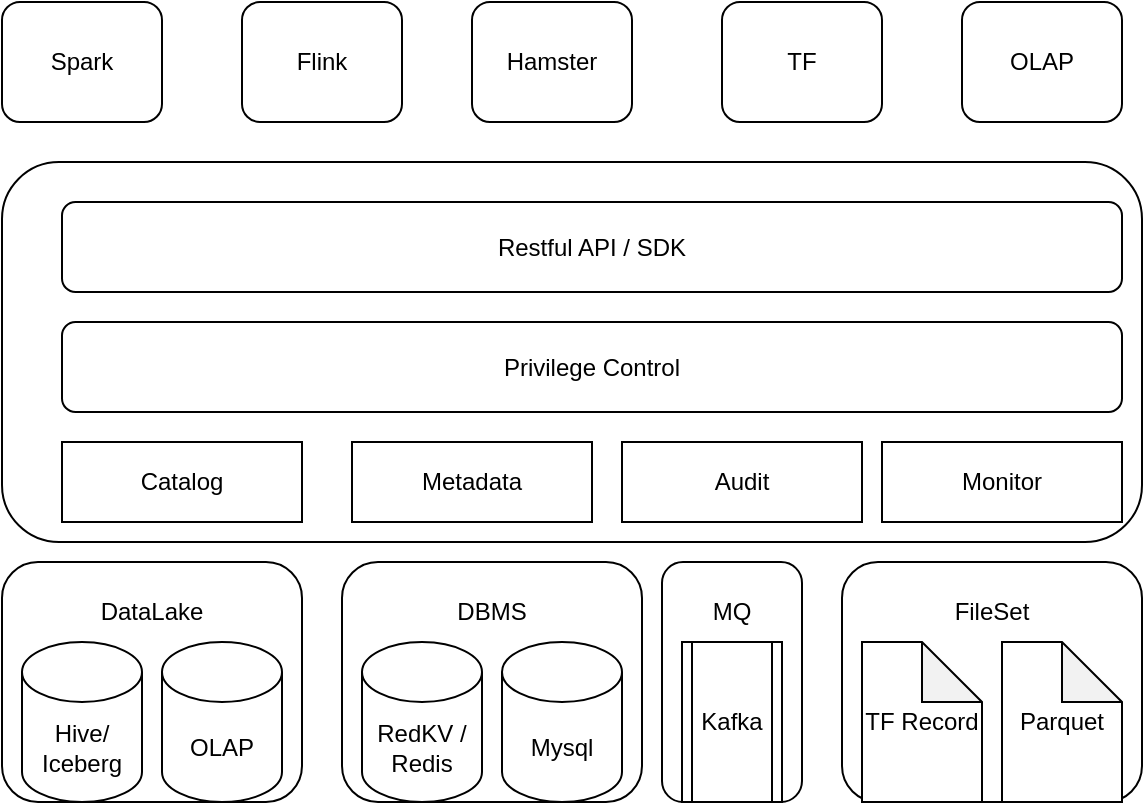 <mxfile version="24.8.6">
  <diagram name="Page-1" id="KQGPQ42ZvFZ5Rqb40fgv">
    <mxGraphModel dx="1434" dy="786" grid="1" gridSize="10" guides="1" tooltips="1" connect="1" arrows="1" fold="1" page="1" pageScale="1" pageWidth="850" pageHeight="1100" math="0" shadow="0">
      <root>
        <mxCell id="0" />
        <mxCell id="1" parent="0" />
        <mxCell id="4h-LIhVPs7dn1zD_FTqH-17" value="" style="rounded=1;whiteSpace=wrap;html=1;" vertex="1" parent="1">
          <mxGeometry x="610" y="460" width="150" height="120" as="geometry" />
        </mxCell>
        <mxCell id="4h-LIhVPs7dn1zD_FTqH-15" value="" style="rounded=1;whiteSpace=wrap;html=1;" vertex="1" parent="1">
          <mxGeometry x="520" y="460" width="70" height="120" as="geometry" />
        </mxCell>
        <mxCell id="4h-LIhVPs7dn1zD_FTqH-13" value="" style="rounded=1;whiteSpace=wrap;html=1;" vertex="1" parent="1">
          <mxGeometry x="360" y="460" width="150" height="120" as="geometry" />
        </mxCell>
        <mxCell id="4h-LIhVPs7dn1zD_FTqH-11" value="" style="rounded=1;whiteSpace=wrap;html=1;" vertex="1" parent="1">
          <mxGeometry x="190" y="460" width="150" height="120" as="geometry" />
        </mxCell>
        <mxCell id="4h-LIhVPs7dn1zD_FTqH-1" value="" style="rounded=1;whiteSpace=wrap;html=1;" vertex="1" parent="1">
          <mxGeometry x="190" y="260" width="570" height="190" as="geometry" />
        </mxCell>
        <mxCell id="4h-LIhVPs7dn1zD_FTqH-2" value="Hive/ Iceberg" style="shape=cylinder3;whiteSpace=wrap;html=1;boundedLbl=1;backgroundOutline=1;size=15;" vertex="1" parent="1">
          <mxGeometry x="200" y="500" width="60" height="80" as="geometry" />
        </mxCell>
        <mxCell id="4h-LIhVPs7dn1zD_FTqH-4" value="RedKV / Redis" style="shape=cylinder3;whiteSpace=wrap;html=1;boundedLbl=1;backgroundOutline=1;size=15;" vertex="1" parent="1">
          <mxGeometry x="370" y="500" width="60" height="80" as="geometry" />
        </mxCell>
        <mxCell id="4h-LIhVPs7dn1zD_FTqH-5" value="Mysql" style="shape=cylinder3;whiteSpace=wrap;html=1;boundedLbl=1;backgroundOutline=1;size=15;" vertex="1" parent="1">
          <mxGeometry x="440" y="500" width="60" height="80" as="geometry" />
        </mxCell>
        <mxCell id="4h-LIhVPs7dn1zD_FTqH-7" value="Kafka" style="shape=process;whiteSpace=wrap;html=1;backgroundOutline=1;" vertex="1" parent="1">
          <mxGeometry x="530" y="500" width="50" height="80" as="geometry" />
        </mxCell>
        <mxCell id="4h-LIhVPs7dn1zD_FTqH-8" value="OLAP" style="shape=cylinder3;whiteSpace=wrap;html=1;boundedLbl=1;backgroundOutline=1;size=15;" vertex="1" parent="1">
          <mxGeometry x="270" y="500" width="60" height="80" as="geometry" />
        </mxCell>
        <mxCell id="4h-LIhVPs7dn1zD_FTqH-9" value="TF Record" style="shape=note;whiteSpace=wrap;html=1;backgroundOutline=1;darkOpacity=0.05;" vertex="1" parent="1">
          <mxGeometry x="620" y="500" width="60" height="80" as="geometry" />
        </mxCell>
        <mxCell id="4h-LIhVPs7dn1zD_FTqH-10" value="Parquet" style="shape=note;whiteSpace=wrap;html=1;backgroundOutline=1;darkOpacity=0.05;" vertex="1" parent="1">
          <mxGeometry x="690" y="500" width="60" height="80" as="geometry" />
        </mxCell>
        <mxCell id="4h-LIhVPs7dn1zD_FTqH-12" value="DataLake" style="text;html=1;align=center;verticalAlign=middle;whiteSpace=wrap;rounded=0;" vertex="1" parent="1">
          <mxGeometry x="235" y="470" width="60" height="30" as="geometry" />
        </mxCell>
        <mxCell id="4h-LIhVPs7dn1zD_FTqH-14" value="DBMS" style="text;html=1;align=center;verticalAlign=middle;whiteSpace=wrap;rounded=0;" vertex="1" parent="1">
          <mxGeometry x="405" y="470" width="60" height="30" as="geometry" />
        </mxCell>
        <mxCell id="4h-LIhVPs7dn1zD_FTqH-16" value="MQ" style="text;html=1;align=center;verticalAlign=middle;whiteSpace=wrap;rounded=0;" vertex="1" parent="1">
          <mxGeometry x="525" y="470" width="60" height="30" as="geometry" />
        </mxCell>
        <mxCell id="4h-LIhVPs7dn1zD_FTqH-18" value="FileSet" style="text;html=1;align=center;verticalAlign=middle;whiteSpace=wrap;rounded=0;" vertex="1" parent="1">
          <mxGeometry x="655" y="470" width="60" height="30" as="geometry" />
        </mxCell>
        <mxCell id="4h-LIhVPs7dn1zD_FTqH-19" value="Catalog" style="rounded=0;whiteSpace=wrap;html=1;" vertex="1" parent="1">
          <mxGeometry x="220" y="400" width="120" height="40" as="geometry" />
        </mxCell>
        <mxCell id="4h-LIhVPs7dn1zD_FTqH-20" value="Metadata" style="rounded=0;whiteSpace=wrap;html=1;" vertex="1" parent="1">
          <mxGeometry x="365" y="400" width="120" height="40" as="geometry" />
        </mxCell>
        <mxCell id="4h-LIhVPs7dn1zD_FTqH-21" value="Audit" style="rounded=0;whiteSpace=wrap;html=1;" vertex="1" parent="1">
          <mxGeometry x="500" y="400" width="120" height="40" as="geometry" />
        </mxCell>
        <mxCell id="4h-LIhVPs7dn1zD_FTqH-22" value="Monitor" style="rounded=0;whiteSpace=wrap;html=1;" vertex="1" parent="1">
          <mxGeometry x="630" y="400" width="120" height="40" as="geometry" />
        </mxCell>
        <mxCell id="4h-LIhVPs7dn1zD_FTqH-23" value="Privilege Control" style="rounded=1;whiteSpace=wrap;html=1;" vertex="1" parent="1">
          <mxGeometry x="220" y="340" width="530" height="45" as="geometry" />
        </mxCell>
        <mxCell id="4h-LIhVPs7dn1zD_FTqH-24" value="Restful API / SDK" style="rounded=1;whiteSpace=wrap;html=1;" vertex="1" parent="1">
          <mxGeometry x="220" y="280" width="530" height="45" as="geometry" />
        </mxCell>
        <mxCell id="4h-LIhVPs7dn1zD_FTqH-25" value="Spark" style="rounded=1;whiteSpace=wrap;html=1;" vertex="1" parent="1">
          <mxGeometry x="190" y="180" width="80" height="60" as="geometry" />
        </mxCell>
        <mxCell id="4h-LIhVPs7dn1zD_FTqH-26" value="Flink" style="rounded=1;whiteSpace=wrap;html=1;" vertex="1" parent="1">
          <mxGeometry x="310" y="180" width="80" height="60" as="geometry" />
        </mxCell>
        <mxCell id="4h-LIhVPs7dn1zD_FTqH-27" value="Hamster" style="rounded=1;whiteSpace=wrap;html=1;" vertex="1" parent="1">
          <mxGeometry x="425" y="180" width="80" height="60" as="geometry" />
        </mxCell>
        <mxCell id="4h-LIhVPs7dn1zD_FTqH-28" value="TF" style="rounded=1;whiteSpace=wrap;html=1;" vertex="1" parent="1">
          <mxGeometry x="550" y="180" width="80" height="60" as="geometry" />
        </mxCell>
        <mxCell id="4h-LIhVPs7dn1zD_FTqH-29" value="OLAP" style="rounded=1;whiteSpace=wrap;html=1;" vertex="1" parent="1">
          <mxGeometry x="670" y="180" width="80" height="60" as="geometry" />
        </mxCell>
      </root>
    </mxGraphModel>
  </diagram>
</mxfile>
